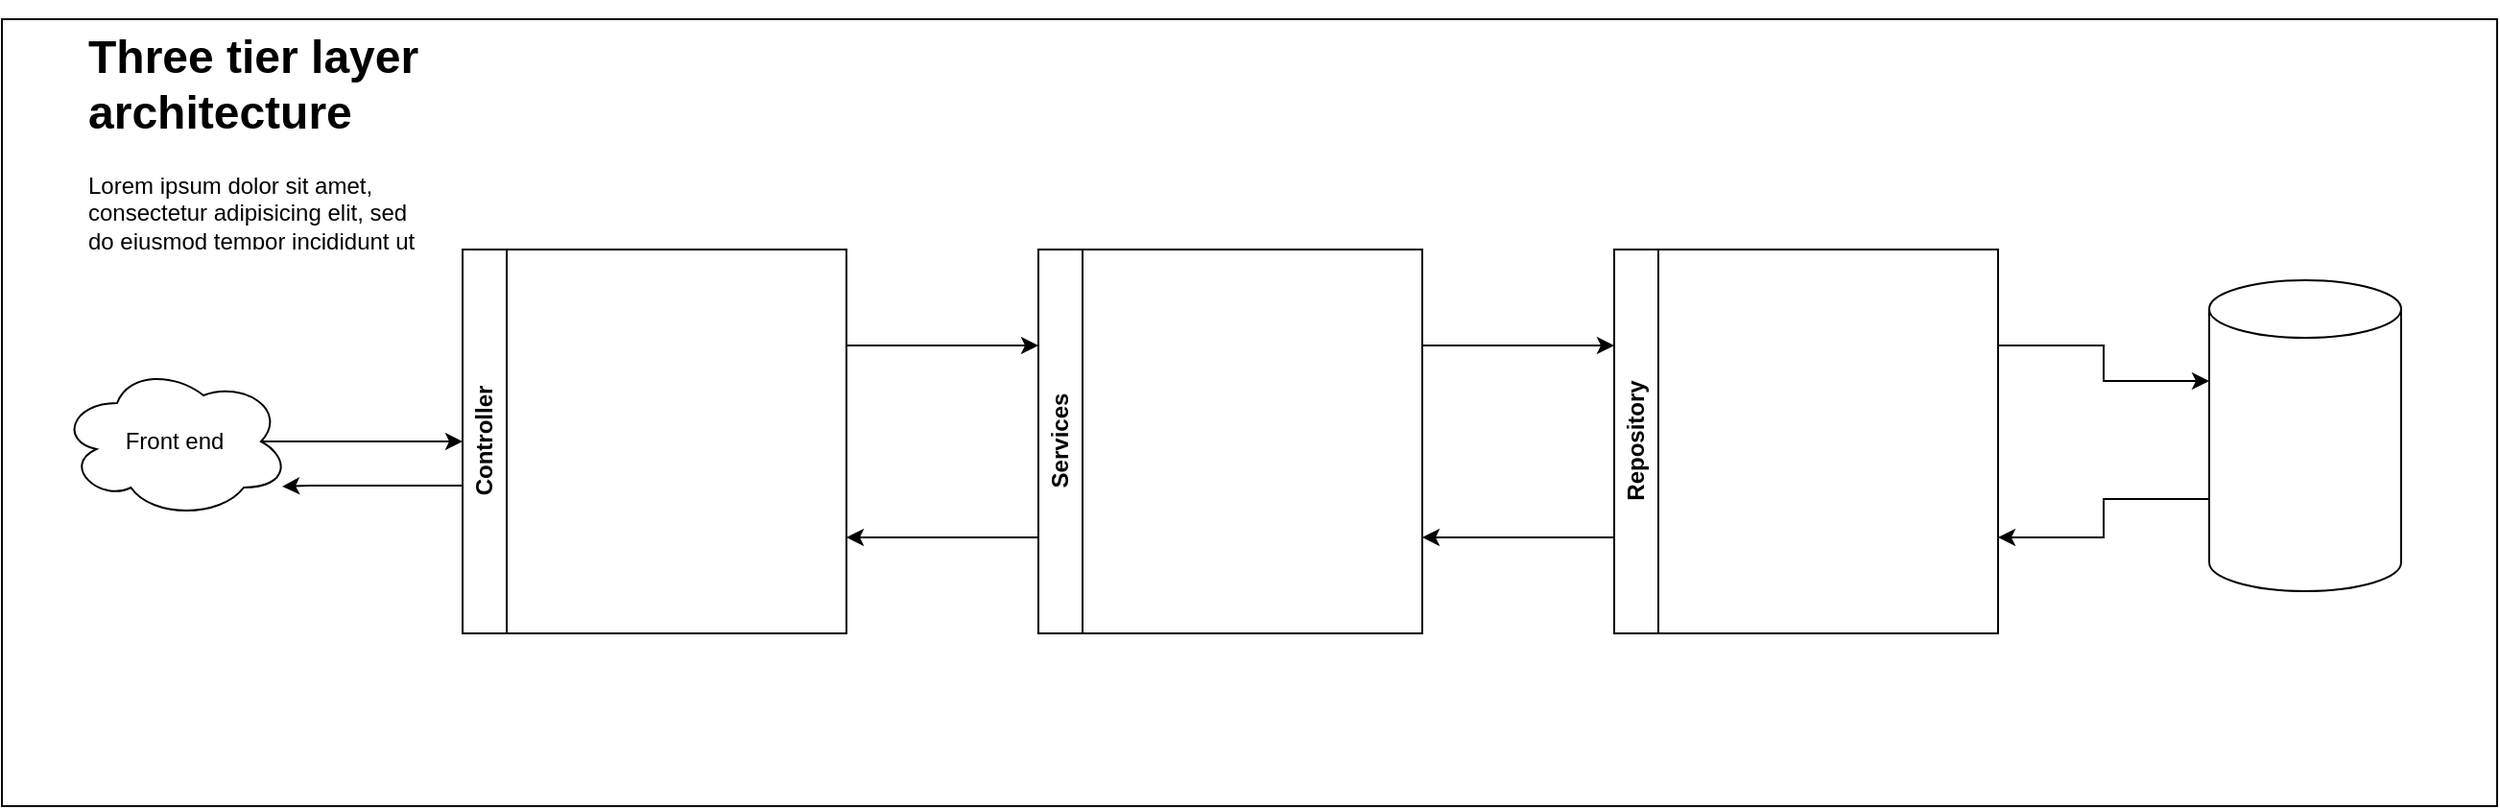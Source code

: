 <mxfile version="22.1.5" type="github">
  <diagram name="Page-1" id="Cxyv5lRNddG8r2s_uuZ9">
    <mxGraphModel dx="2317" dy="1823" grid="1" gridSize="10" guides="1" tooltips="1" connect="1" arrows="1" fold="1" page="1" pageScale="1" pageWidth="850" pageHeight="1100" math="0" shadow="0">
      <root>
        <mxCell id="0" />
        <mxCell id="1" parent="0" />
        <mxCell id="tOkl6GA5OP9CNW0X1iQI-21" value="" style="rounded=0;whiteSpace=wrap;html=1;" vertex="1" parent="1">
          <mxGeometry x="-140" y="-40" width="1300" height="410" as="geometry" />
        </mxCell>
        <mxCell id="tOkl6GA5OP9CNW0X1iQI-22" style="edgeStyle=orthogonalEdgeStyle;rounded=0;orthogonalLoop=1;jettySize=auto;html=1;exitX=1;exitY=0.25;exitDx=0;exitDy=0;entryX=0;entryY=0.25;entryDx=0;entryDy=0;" edge="1" parent="1" source="tOkl6GA5OP9CNW0X1iQI-23" target="tOkl6GA5OP9CNW0X1iQI-26">
          <mxGeometry relative="1" as="geometry" />
        </mxCell>
        <mxCell id="tOkl6GA5OP9CNW0X1iQI-23" value="Controller" style="swimlane;horizontal=0;whiteSpace=wrap;html=1;" vertex="1" parent="1">
          <mxGeometry x="100" y="80" width="200" height="200" as="geometry">
            <mxRectangle x="100" y="80" width="40" height="150" as="alternateBounds" />
          </mxGeometry>
        </mxCell>
        <mxCell id="tOkl6GA5OP9CNW0X1iQI-24" style="edgeStyle=orthogonalEdgeStyle;rounded=0;orthogonalLoop=1;jettySize=auto;html=1;exitX=1;exitY=0.25;exitDx=0;exitDy=0;entryX=0;entryY=0.25;entryDx=0;entryDy=0;" edge="1" parent="1" source="tOkl6GA5OP9CNW0X1iQI-26" target="tOkl6GA5OP9CNW0X1iQI-28">
          <mxGeometry relative="1" as="geometry" />
        </mxCell>
        <mxCell id="tOkl6GA5OP9CNW0X1iQI-25" style="edgeStyle=orthogonalEdgeStyle;rounded=0;orthogonalLoop=1;jettySize=auto;html=1;exitX=0;exitY=0.75;exitDx=0;exitDy=0;entryX=1;entryY=0.75;entryDx=0;entryDy=0;" edge="1" parent="1" source="tOkl6GA5OP9CNW0X1iQI-26" target="tOkl6GA5OP9CNW0X1iQI-23">
          <mxGeometry relative="1" as="geometry" />
        </mxCell>
        <mxCell id="tOkl6GA5OP9CNW0X1iQI-26" value="Services" style="swimlane;horizontal=0;whiteSpace=wrap;html=1;" vertex="1" parent="1">
          <mxGeometry x="400" y="80" width="200" height="200" as="geometry">
            <mxRectangle x="400" y="80" width="40" height="150" as="alternateBounds" />
          </mxGeometry>
        </mxCell>
        <mxCell id="tOkl6GA5OP9CNW0X1iQI-27" style="edgeStyle=orthogonalEdgeStyle;rounded=0;orthogonalLoop=1;jettySize=auto;html=1;exitX=0;exitY=0.75;exitDx=0;exitDy=0;entryX=1;entryY=0.75;entryDx=0;entryDy=0;" edge="1" parent="1" source="tOkl6GA5OP9CNW0X1iQI-28" target="tOkl6GA5OP9CNW0X1iQI-26">
          <mxGeometry relative="1" as="geometry" />
        </mxCell>
        <mxCell id="tOkl6GA5OP9CNW0X1iQI-28" value="Repository" style="swimlane;horizontal=0;whiteSpace=wrap;html=1;" vertex="1" parent="1">
          <mxGeometry x="700" y="80" width="200" height="200" as="geometry">
            <mxRectangle x="700" y="80" width="40" height="150" as="alternateBounds" />
          </mxGeometry>
        </mxCell>
        <mxCell id="tOkl6GA5OP9CNW0X1iQI-29" style="edgeStyle=orthogonalEdgeStyle;rounded=0;orthogonalLoop=1;jettySize=auto;html=1;exitX=0;exitY=0;exitDx=0;exitDy=114;exitPerimeter=0;entryX=1;entryY=0.75;entryDx=0;entryDy=0;" edge="1" parent="1" source="tOkl6GA5OP9CNW0X1iQI-30" target="tOkl6GA5OP9CNW0X1iQI-28">
          <mxGeometry relative="1" as="geometry" />
        </mxCell>
        <mxCell id="tOkl6GA5OP9CNW0X1iQI-30" value="" style="shape=cylinder3;whiteSpace=wrap;html=1;boundedLbl=1;backgroundOutline=1;size=15;" vertex="1" parent="1">
          <mxGeometry x="1010" y="96" width="100" height="162" as="geometry" />
        </mxCell>
        <mxCell id="tOkl6GA5OP9CNW0X1iQI-31" style="edgeStyle=orthogonalEdgeStyle;rounded=0;orthogonalLoop=1;jettySize=auto;html=1;exitX=1;exitY=0.25;exitDx=0;exitDy=0;entryX=0;entryY=0;entryDx=0;entryDy=52.5;entryPerimeter=0;" edge="1" parent="1" source="tOkl6GA5OP9CNW0X1iQI-28" target="tOkl6GA5OP9CNW0X1iQI-30">
          <mxGeometry relative="1" as="geometry" />
        </mxCell>
        <mxCell id="tOkl6GA5OP9CNW0X1iQI-32" style="edgeStyle=orthogonalEdgeStyle;rounded=0;orthogonalLoop=1;jettySize=auto;html=1;exitX=0.5;exitY=0.5;exitDx=0;exitDy=0;exitPerimeter=0;entryX=0;entryY=0.5;entryDx=0;entryDy=0;" edge="1" parent="1" target="tOkl6GA5OP9CNW0X1iQI-23">
          <mxGeometry relative="1" as="geometry">
            <mxPoint x="-65" y="177" as="sourcePoint" />
            <mxPoint x="60" y="170" as="targetPoint" />
            <Array as="points">
              <mxPoint x="-65" y="180" />
            </Array>
          </mxGeometry>
        </mxCell>
        <mxCell id="tOkl6GA5OP9CNW0X1iQI-33" style="edgeStyle=orthogonalEdgeStyle;rounded=0;orthogonalLoop=1;jettySize=auto;html=1;entryX=0.967;entryY=0.793;entryDx=0;entryDy=0;entryPerimeter=0;" edge="1" parent="1" target="tOkl6GA5OP9CNW0X1iQI-34">
          <mxGeometry relative="1" as="geometry">
            <mxPoint x="100" y="200" as="sourcePoint" />
            <mxPoint x="-50" y="200" as="targetPoint" />
            <Array as="points">
              <mxPoint x="100" y="203" />
              <mxPoint x="20" y="203" />
            </Array>
          </mxGeometry>
        </mxCell>
        <mxCell id="tOkl6GA5OP9CNW0X1iQI-34" value="Front end" style="ellipse;shape=cloud;whiteSpace=wrap;html=1;" vertex="1" parent="1">
          <mxGeometry x="-110" y="140" width="120" height="80" as="geometry" />
        </mxCell>
        <mxCell id="tOkl6GA5OP9CNW0X1iQI-35" value="&lt;h1&gt;Three tier layer architecture&lt;/h1&gt;&lt;p&gt;Lorem ipsum dolor sit amet, consectetur adipisicing elit, sed do eiusmod tempor incididunt ut labore et dolore magna aliqua.&lt;/p&gt;" style="text;html=1;strokeColor=none;fillColor=none;spacing=5;spacingTop=-20;whiteSpace=wrap;overflow=hidden;rounded=0;" vertex="1" parent="1">
          <mxGeometry x="-100" y="-40" width="190" height="120" as="geometry" />
        </mxCell>
      </root>
    </mxGraphModel>
  </diagram>
</mxfile>
